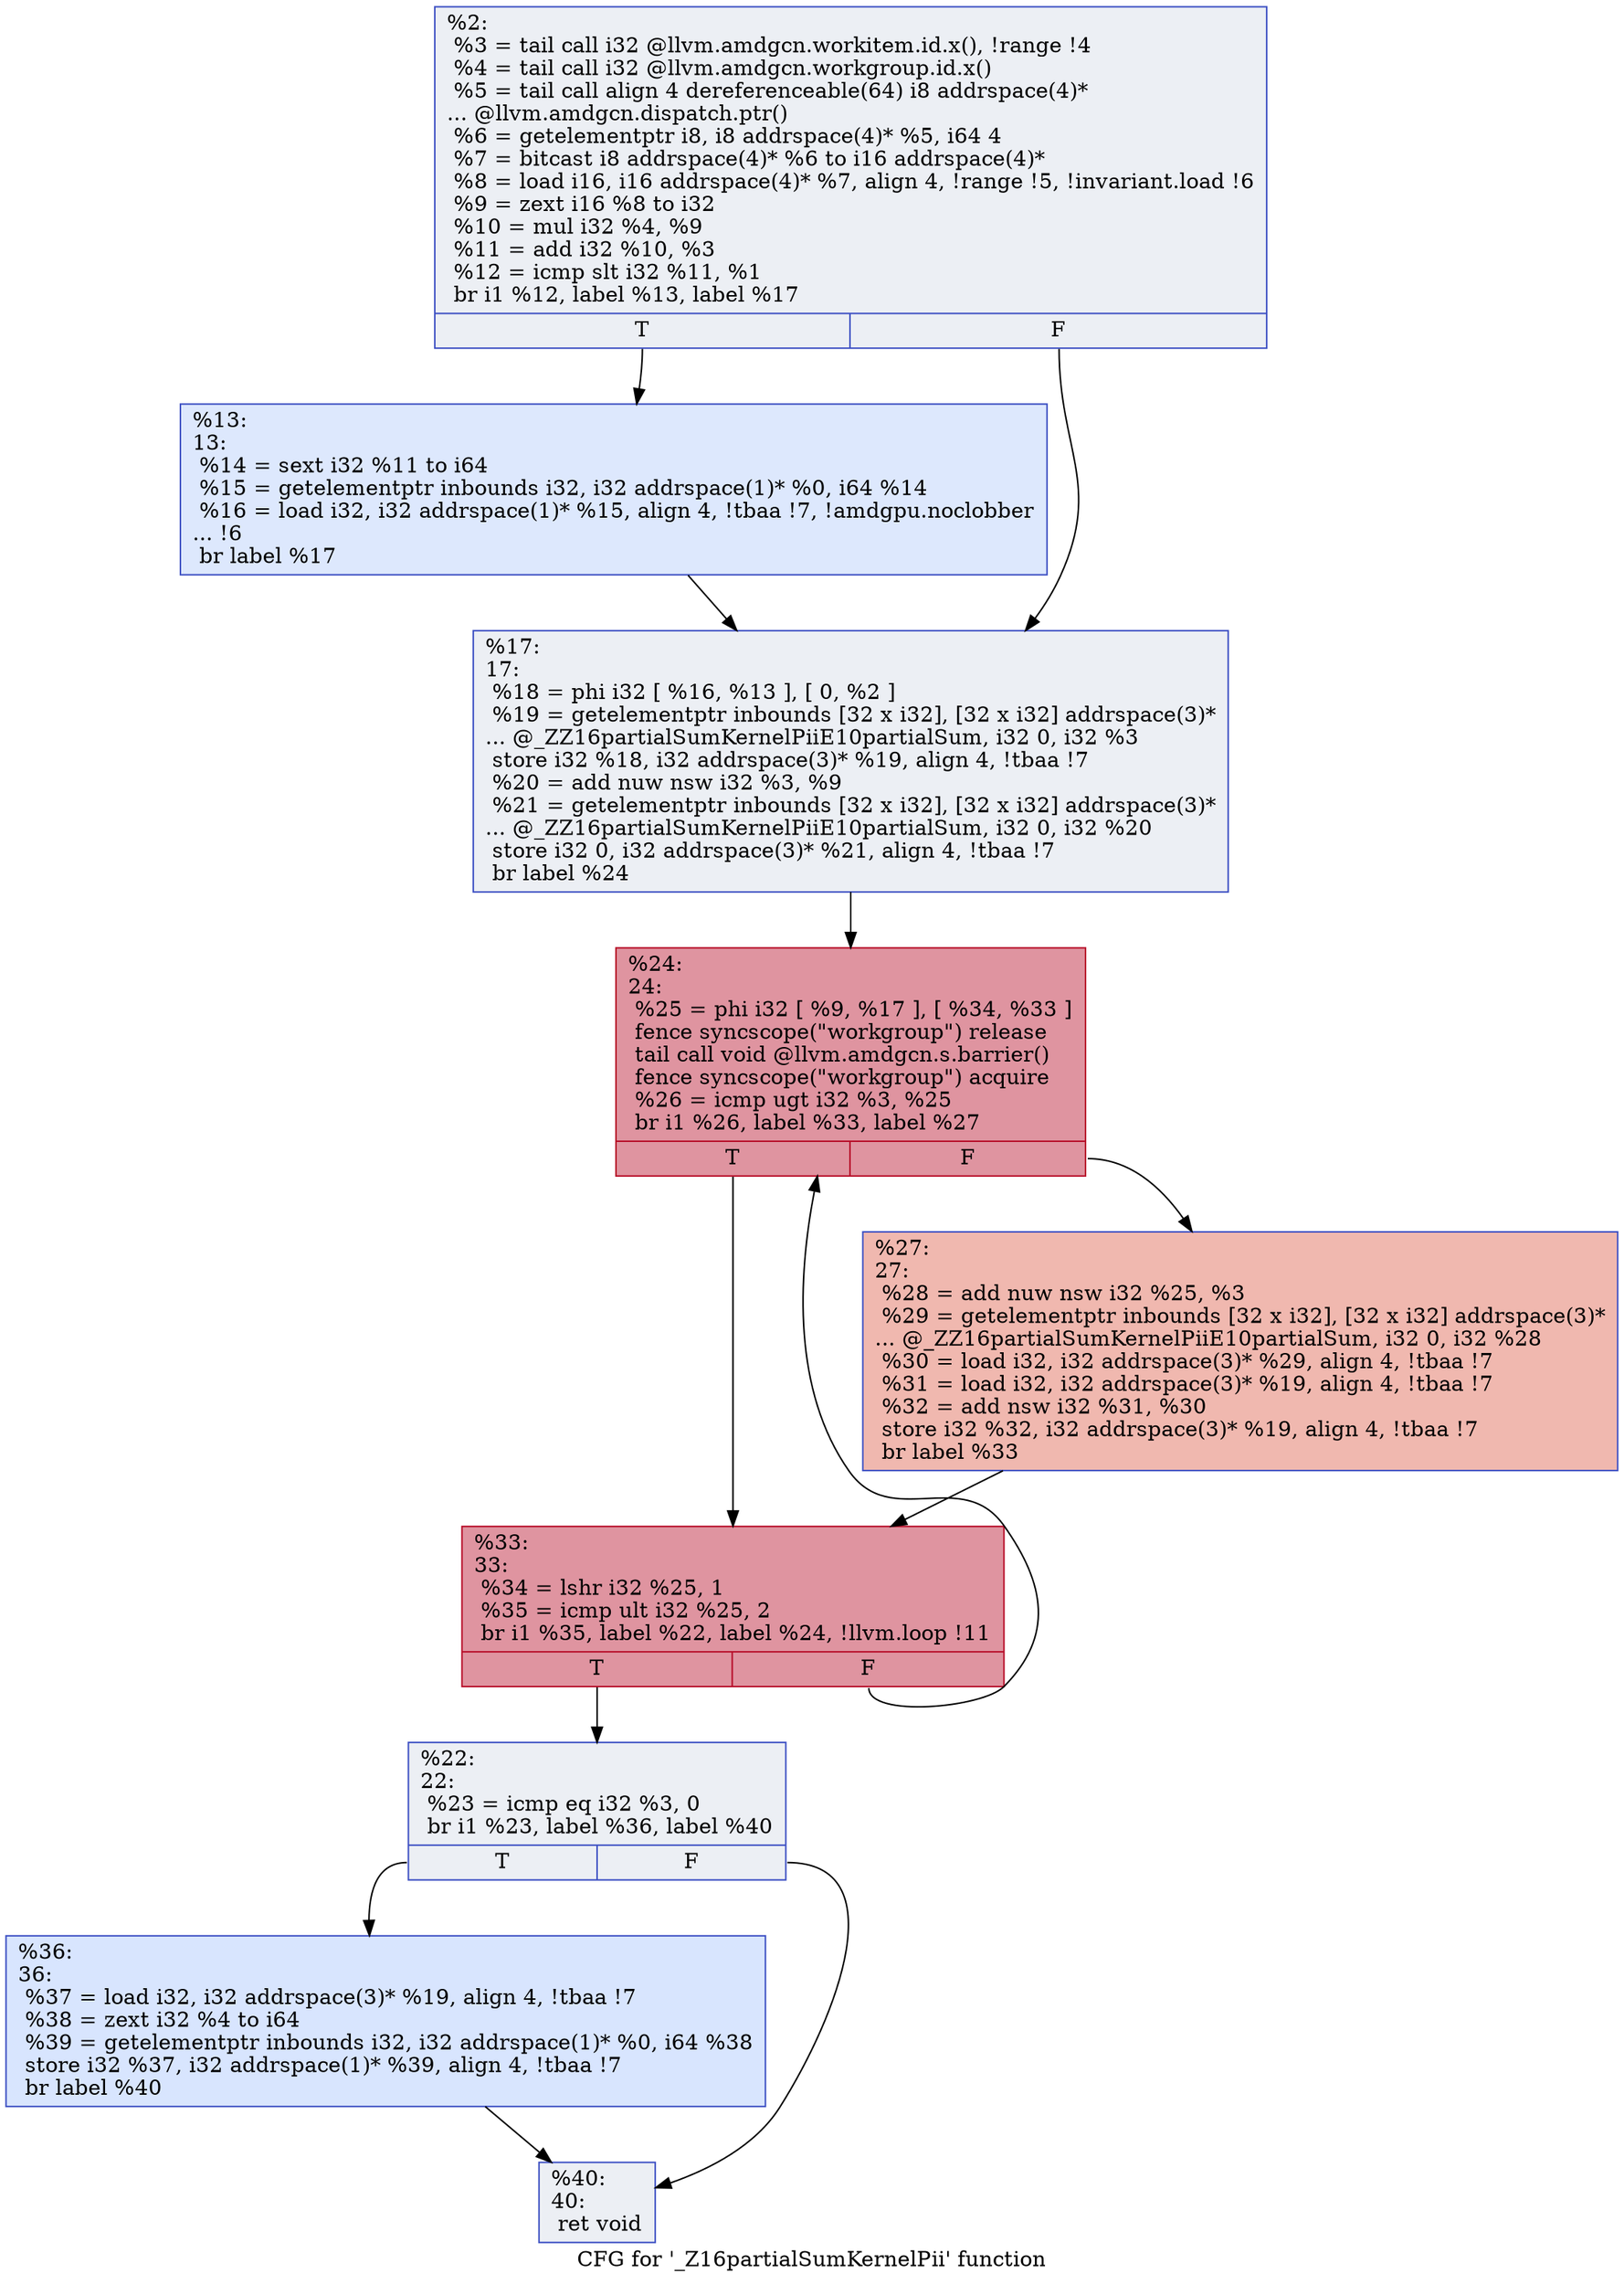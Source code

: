 digraph "CFG for '_Z16partialSumKernelPii' function" {
	label="CFG for '_Z16partialSumKernelPii' function";

	Node0x5f7a1f0 [shape=record,color="#3d50c3ff", style=filled, fillcolor="#d4dbe670",label="{%2:\l  %3 = tail call i32 @llvm.amdgcn.workitem.id.x(), !range !4\l  %4 = tail call i32 @llvm.amdgcn.workgroup.id.x()\l  %5 = tail call align 4 dereferenceable(64) i8 addrspace(4)*\l... @llvm.amdgcn.dispatch.ptr()\l  %6 = getelementptr i8, i8 addrspace(4)* %5, i64 4\l  %7 = bitcast i8 addrspace(4)* %6 to i16 addrspace(4)*\l  %8 = load i16, i16 addrspace(4)* %7, align 4, !range !5, !invariant.load !6\l  %9 = zext i16 %8 to i32\l  %10 = mul i32 %4, %9\l  %11 = add i32 %10, %3\l  %12 = icmp slt i32 %11, %1\l  br i1 %12, label %13, label %17\l|{<s0>T|<s1>F}}"];
	Node0x5f7a1f0:s0 -> Node0x5f7b190;
	Node0x5f7a1f0:s1 -> Node0x5f7c1b0;
	Node0x5f7b190 [shape=record,color="#3d50c3ff", style=filled, fillcolor="#b2ccfb70",label="{%13:\l13:                                               \l  %14 = sext i32 %11 to i64\l  %15 = getelementptr inbounds i32, i32 addrspace(1)* %0, i64 %14\l  %16 = load i32, i32 addrspace(1)* %15, align 4, !tbaa !7, !amdgpu.noclobber\l... !6\l  br label %17\l}"];
	Node0x5f7b190 -> Node0x5f7c1b0;
	Node0x5f7c1b0 [shape=record,color="#3d50c3ff", style=filled, fillcolor="#d4dbe670",label="{%17:\l17:                                               \l  %18 = phi i32 [ %16, %13 ], [ 0, %2 ]\l  %19 = getelementptr inbounds [32 x i32], [32 x i32] addrspace(3)*\l... @_ZZ16partialSumKernelPiiE10partialSum, i32 0, i32 %3\l  store i32 %18, i32 addrspace(3)* %19, align 4, !tbaa !7\l  %20 = add nuw nsw i32 %3, %9\l  %21 = getelementptr inbounds [32 x i32], [32 x i32] addrspace(3)*\l... @_ZZ16partialSumKernelPiiE10partialSum, i32 0, i32 %20\l  store i32 0, i32 addrspace(3)* %21, align 4, !tbaa !7\l  br label %24\l}"];
	Node0x5f7c1b0 -> Node0x5f7ce20;
	Node0x5f7d820 [shape=record,color="#3d50c3ff", style=filled, fillcolor="#d4dbe670",label="{%22:\l22:                                               \l  %23 = icmp eq i32 %3, 0\l  br i1 %23, label %36, label %40\l|{<s0>T|<s1>F}}"];
	Node0x5f7d820:s0 -> Node0x5f7d900;
	Node0x5f7d820:s1 -> Node0x5f7d950;
	Node0x5f7ce20 [shape=record,color="#b70d28ff", style=filled, fillcolor="#b70d2870",label="{%24:\l24:                                               \l  %25 = phi i32 [ %9, %17 ], [ %34, %33 ]\l  fence syncscope(\"workgroup\") release\l  tail call void @llvm.amdgcn.s.barrier()\l  fence syncscope(\"workgroup\") acquire\l  %26 = icmp ugt i32 %3, %25\l  br i1 %26, label %33, label %27\l|{<s0>T|<s1>F}}"];
	Node0x5f7ce20:s0 -> Node0x5f7dac0;
	Node0x5f7ce20:s1 -> Node0x5f7df90;
	Node0x5f7df90 [shape=record,color="#3d50c3ff", style=filled, fillcolor="#dc5d4a70",label="{%27:\l27:                                               \l  %28 = add nuw nsw i32 %25, %3\l  %29 = getelementptr inbounds [32 x i32], [32 x i32] addrspace(3)*\l... @_ZZ16partialSumKernelPiiE10partialSum, i32 0, i32 %28\l  %30 = load i32, i32 addrspace(3)* %29, align 4, !tbaa !7\l  %31 = load i32, i32 addrspace(3)* %19, align 4, !tbaa !7\l  %32 = add nsw i32 %31, %30\l  store i32 %32, i32 addrspace(3)* %19, align 4, !tbaa !7\l  br label %33\l}"];
	Node0x5f7df90 -> Node0x5f7dac0;
	Node0x5f7dac0 [shape=record,color="#b70d28ff", style=filled, fillcolor="#b70d2870",label="{%33:\l33:                                               \l  %34 = lshr i32 %25, 1\l  %35 = icmp ult i32 %25, 2\l  br i1 %35, label %22, label %24, !llvm.loop !11\l|{<s0>T|<s1>F}}"];
	Node0x5f7dac0:s0 -> Node0x5f7d820;
	Node0x5f7dac0:s1 -> Node0x5f7ce20;
	Node0x5f7d900 [shape=record,color="#3d50c3ff", style=filled, fillcolor="#a7c5fe70",label="{%36:\l36:                                               \l  %37 = load i32, i32 addrspace(3)* %19, align 4, !tbaa !7\l  %38 = zext i32 %4 to i64\l  %39 = getelementptr inbounds i32, i32 addrspace(1)* %0, i64 %38\l  store i32 %37, i32 addrspace(1)* %39, align 4, !tbaa !7\l  br label %40\l}"];
	Node0x5f7d900 -> Node0x5f7d950;
	Node0x5f7d950 [shape=record,color="#3d50c3ff", style=filled, fillcolor="#d4dbe670",label="{%40:\l40:                                               \l  ret void\l}"];
}
